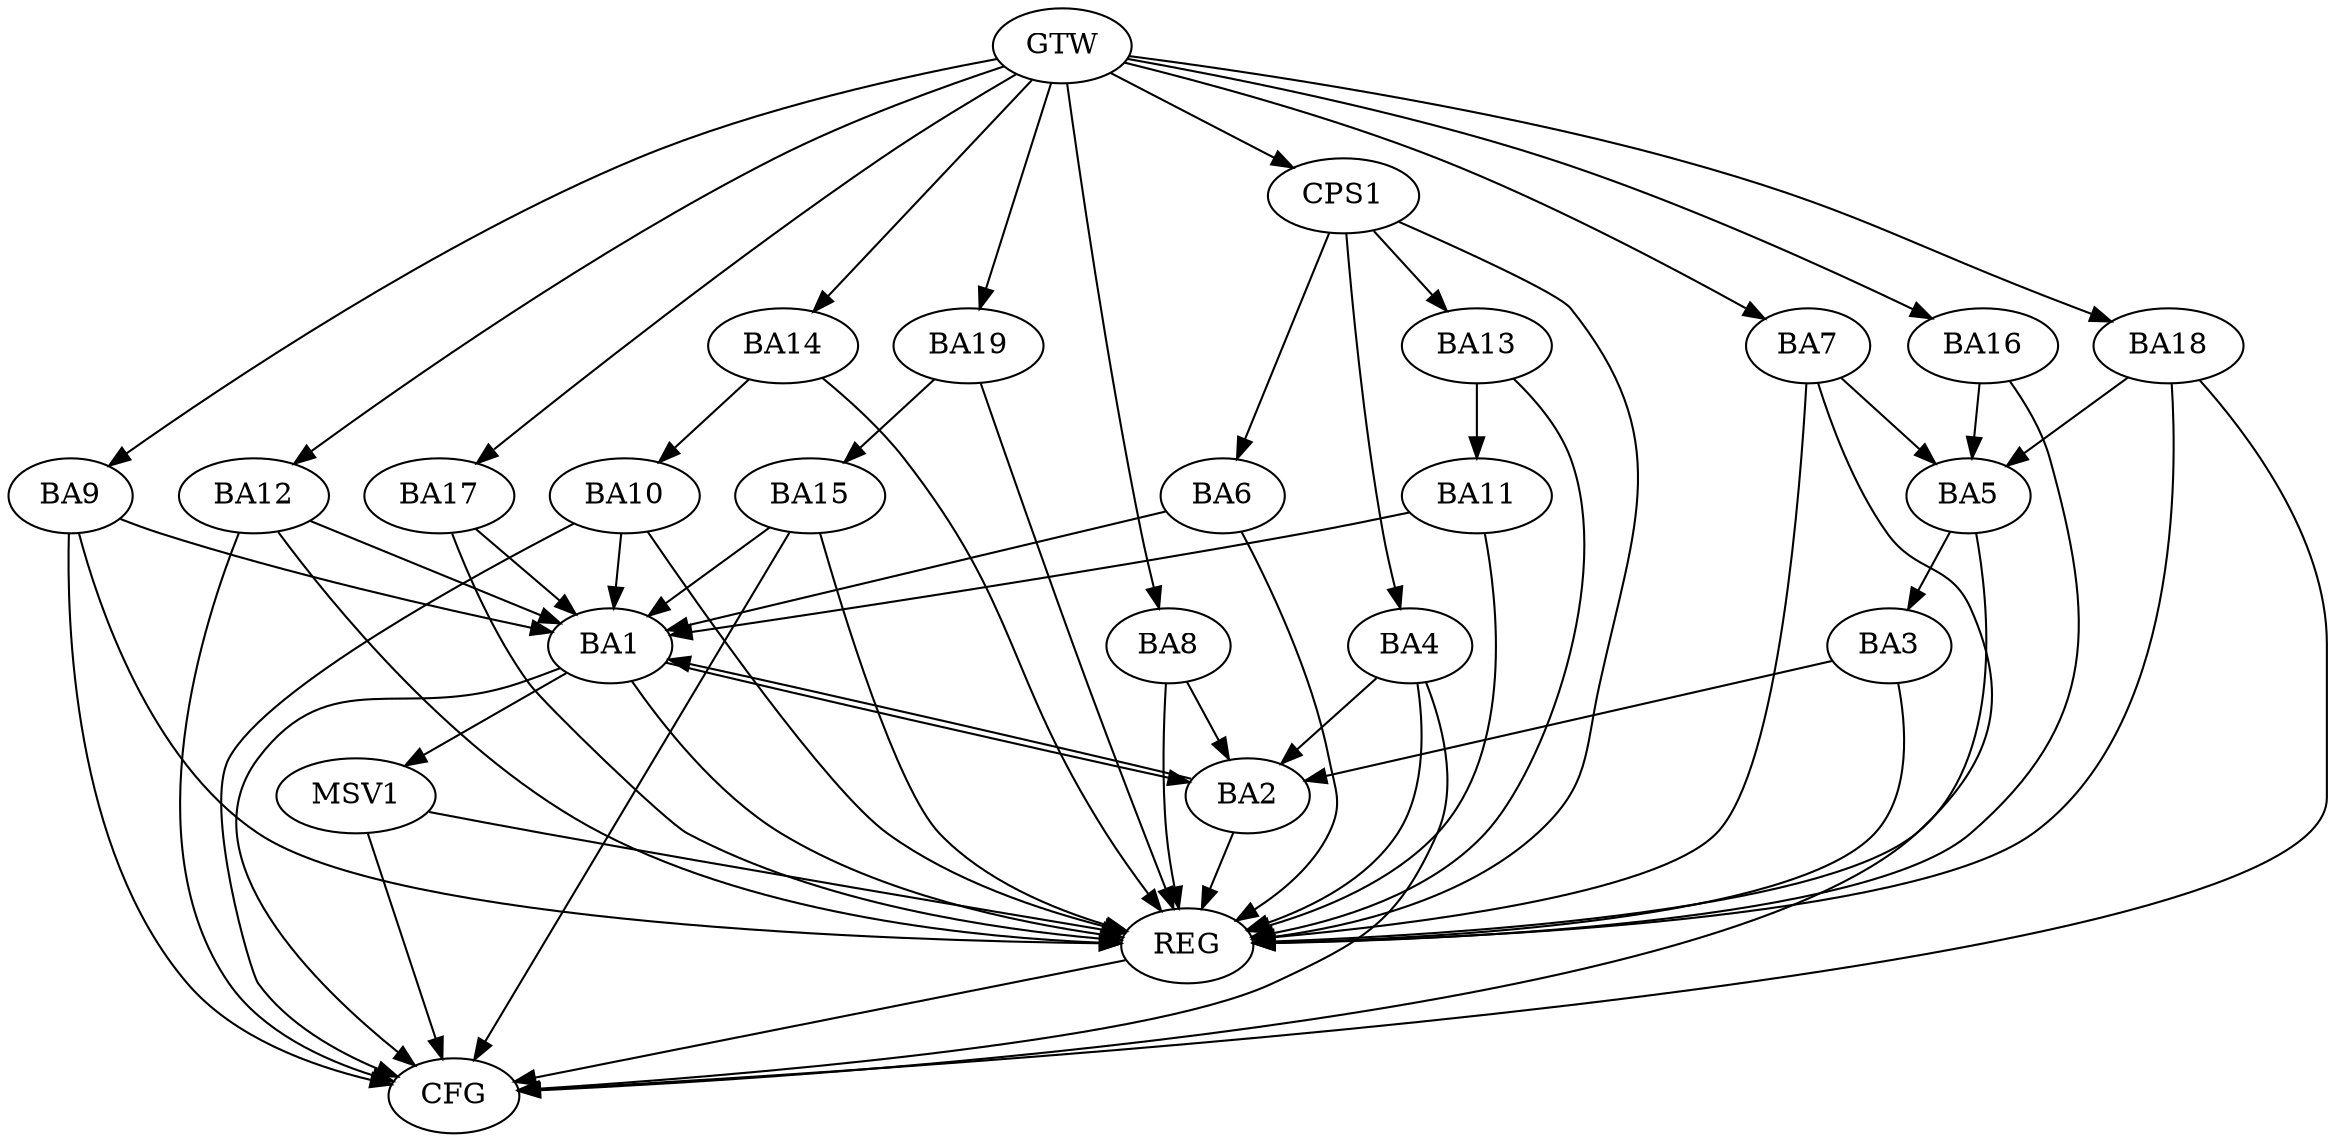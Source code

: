 strict digraph G {
  BA1 [ label="BA1" ];
  BA2 [ label="BA2" ];
  BA3 [ label="BA3" ];
  BA4 [ label="BA4" ];
  BA5 [ label="BA5" ];
  BA6 [ label="BA6" ];
  BA7 [ label="BA7" ];
  BA8 [ label="BA8" ];
  BA9 [ label="BA9" ];
  BA10 [ label="BA10" ];
  BA11 [ label="BA11" ];
  BA12 [ label="BA12" ];
  BA13 [ label="BA13" ];
  BA14 [ label="BA14" ];
  BA15 [ label="BA15" ];
  BA16 [ label="BA16" ];
  BA17 [ label="BA17" ];
  BA18 [ label="BA18" ];
  BA19 [ label="BA19" ];
  CPS1 [ label="CPS1" ];
  GTW [ label="GTW" ];
  REG [ label="REG" ];
  CFG [ label="CFG" ];
  MSV1 [ label="MSV1" ];
  BA1 -> BA2;
  BA2 -> BA1;
  BA3 -> BA2;
  BA4 -> BA2;
  BA5 -> BA3;
  BA6 -> BA1;
  BA7 -> BA5;
  BA8 -> BA2;
  BA9 -> BA1;
  BA10 -> BA1;
  BA11 -> BA1;
  BA12 -> BA1;
  BA13 -> BA11;
  BA14 -> BA10;
  BA15 -> BA1;
  BA16 -> BA5;
  BA17 -> BA1;
  BA18 -> BA5;
  BA19 -> BA15;
  CPS1 -> BA13;
  CPS1 -> BA4;
  CPS1 -> BA6;
  GTW -> BA7;
  GTW -> BA8;
  GTW -> BA9;
  GTW -> BA12;
  GTW -> BA14;
  GTW -> BA16;
  GTW -> BA17;
  GTW -> BA18;
  GTW -> BA19;
  GTW -> CPS1;
  BA1 -> REG;
  BA2 -> REG;
  BA3 -> REG;
  BA4 -> REG;
  BA5 -> REG;
  BA6 -> REG;
  BA7 -> REG;
  BA8 -> REG;
  BA9 -> REG;
  BA10 -> REG;
  BA11 -> REG;
  BA12 -> REG;
  BA13 -> REG;
  BA14 -> REG;
  BA15 -> REG;
  BA16 -> REG;
  BA17 -> REG;
  BA18 -> REG;
  BA19 -> REG;
  CPS1 -> REG;
  BA12 -> CFG;
  BA10 -> CFG;
  BA4 -> CFG;
  BA18 -> CFG;
  BA7 -> CFG;
  BA1 -> CFG;
  BA15 -> CFG;
  BA9 -> CFG;
  REG -> CFG;
  BA1 -> MSV1;
  MSV1 -> REG;
  MSV1 -> CFG;
}
